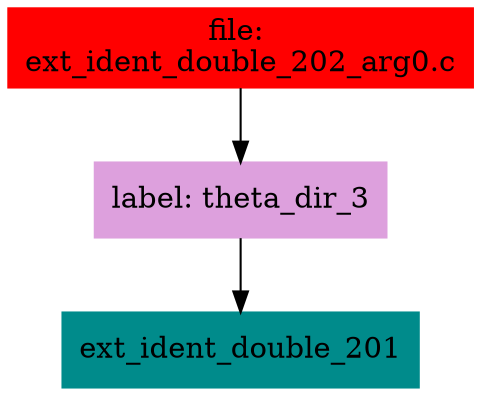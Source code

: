 digraph G {
node [shape=box]

0 [label="file: 
ext_ident_double_202_arg0.c",color=red, style=filled]
1 [label="label: theta_dir_3",color=plum, style=filled]
0 -> 1
2 [label="ext_ident_double_201",color=cyan4, style=filled]
1 -> 2


}

